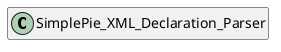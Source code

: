 @startuml
set namespaceSeparator \\
hide members
hide << alias >> circle

class SimplePie_XML_Declaration_Parser
@enduml
